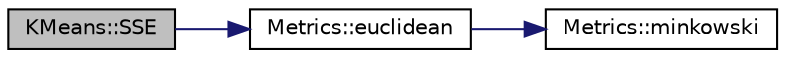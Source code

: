 digraph "KMeans::SSE"
{
  bgcolor="transparent";
  edge [fontname="Helvetica",fontsize="10",labelfontname="Helvetica",labelfontsize="10"];
  node [fontname="Helvetica",fontsize="10",shape=record];
  rankdir="LR";
  Node24 [label="KMeans::SSE",height=0.2,width=0.4,color="black", fillcolor="grey75", style="filled", fontcolor="black"];
  Node24 -> Node25 [color="midnightblue",fontsize="10",style="solid",fontname="Helvetica"];
  Node25 [label="Metrics::euclidean",height=0.2,width=0.4,color="black",URL="$classMetrics.html#a886c6a038b62c72c66096b1215dee6b1"];
  Node25 -> Node26 [color="midnightblue",fontsize="10",style="solid",fontname="Helvetica"];
  Node26 [label="Metrics::minkowski",height=0.2,width=0.4,color="black",URL="$classMetrics.html#aa69f2a116d371fd7f7fae507d70174a5"];
}
